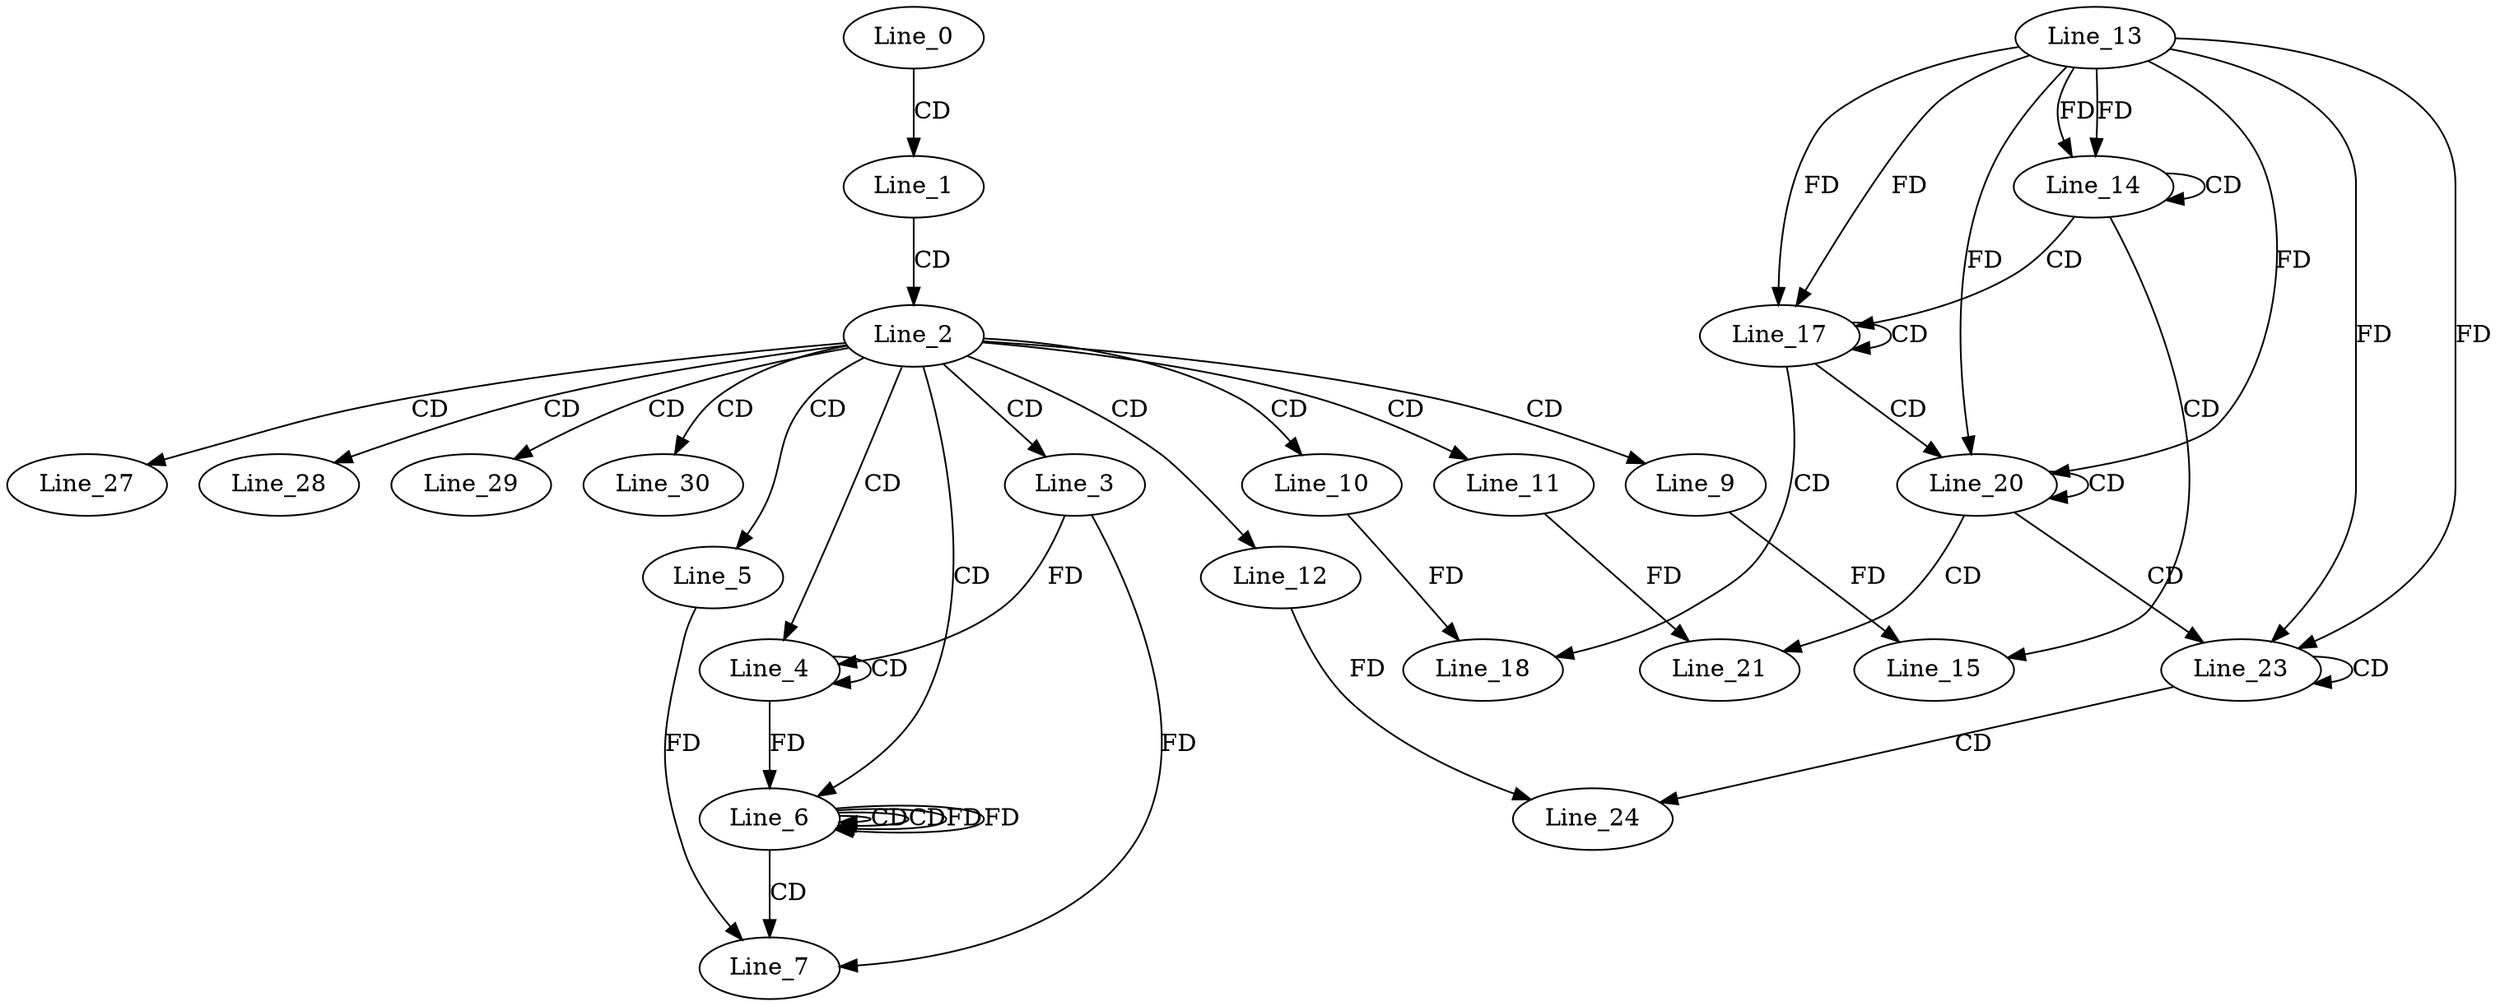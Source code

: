 digraph G {
  Line_0;
  Line_1;
  Line_2;
  Line_3;
  Line_4;
  Line_4;
  Line_5;
  Line_6;
  Line_6;
  Line_6;
  Line_7;
  Line_7;
  Line_9;
  Line_10;
  Line_11;
  Line_12;
  Line_13;
  Line_14;
  Line_14;
  Line_15;
  Line_17;
  Line_17;
  Line_18;
  Line_20;
  Line_20;
  Line_21;
  Line_23;
  Line_23;
  Line_24;
  Line_27;
  Line_28;
  Line_29;
  Line_30;
  Line_0 -> Line_1 [ label="CD" ];
  Line_1 -> Line_2 [ label="CD" ];
  Line_2 -> Line_3 [ label="CD" ];
  Line_2 -> Line_4 [ label="CD" ];
  Line_4 -> Line_4 [ label="CD" ];
  Line_3 -> Line_4 [ label="FD" ];
  Line_2 -> Line_5 [ label="CD" ];
  Line_2 -> Line_6 [ label="CD" ];
  Line_6 -> Line_6 [ label="CD" ];
  Line_4 -> Line_6 [ label="FD" ];
  Line_6 -> Line_6 [ label="CD" ];
  Line_6 -> Line_6 [ label="FD" ];
  Line_6 -> Line_7 [ label="CD" ];
  Line_5 -> Line_7 [ label="FD" ];
  Line_3 -> Line_7 [ label="FD" ];
  Line_2 -> Line_9 [ label="CD" ];
  Line_2 -> Line_10 [ label="CD" ];
  Line_2 -> Line_11 [ label="CD" ];
  Line_2 -> Line_12 [ label="CD" ];
  Line_13 -> Line_14 [ label="FD" ];
  Line_14 -> Line_14 [ label="CD" ];
  Line_13 -> Line_14 [ label="FD" ];
  Line_14 -> Line_15 [ label="CD" ];
  Line_9 -> Line_15 [ label="FD" ];
  Line_14 -> Line_17 [ label="CD" ];
  Line_13 -> Line_17 [ label="FD" ];
  Line_17 -> Line_17 [ label="CD" ];
  Line_13 -> Line_17 [ label="FD" ];
  Line_17 -> Line_18 [ label="CD" ];
  Line_10 -> Line_18 [ label="FD" ];
  Line_17 -> Line_20 [ label="CD" ];
  Line_13 -> Line_20 [ label="FD" ];
  Line_20 -> Line_20 [ label="CD" ];
  Line_13 -> Line_20 [ label="FD" ];
  Line_20 -> Line_21 [ label="CD" ];
  Line_11 -> Line_21 [ label="FD" ];
  Line_20 -> Line_23 [ label="CD" ];
  Line_13 -> Line_23 [ label="FD" ];
  Line_23 -> Line_23 [ label="CD" ];
  Line_13 -> Line_23 [ label="FD" ];
  Line_23 -> Line_24 [ label="CD" ];
  Line_12 -> Line_24 [ label="FD" ];
  Line_2 -> Line_27 [ label="CD" ];
  Line_2 -> Line_28 [ label="CD" ];
  Line_2 -> Line_29 [ label="CD" ];
  Line_2 -> Line_30 [ label="CD" ];
  Line_6 -> Line_6 [ label="FD" ];
}
